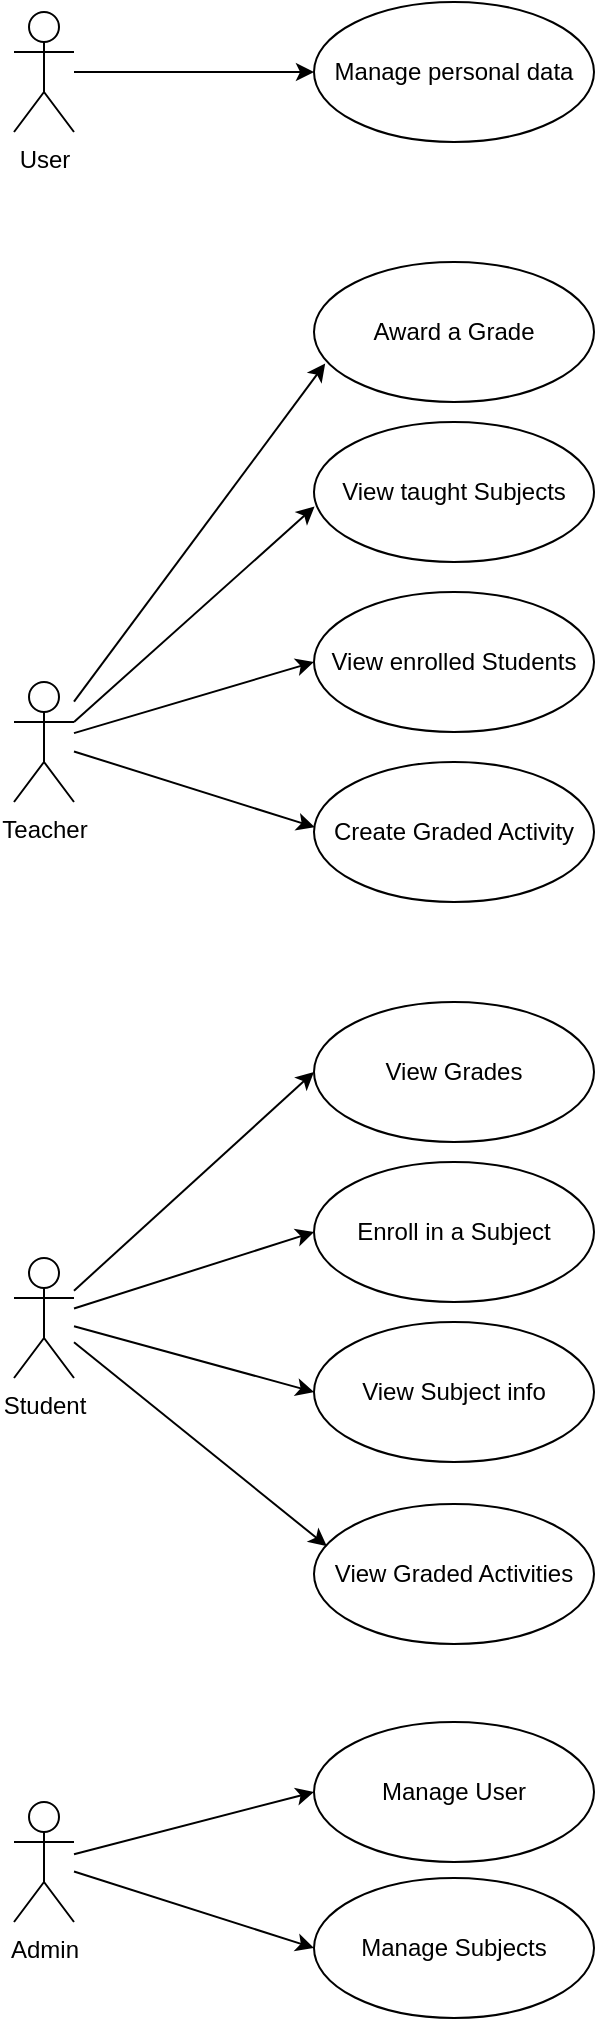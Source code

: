 <mxfile version="23.1.5" type="device">
  <diagram name="Page-1" id="RzYi44MMWYUVmuu4TUn3">
    <mxGraphModel dx="1222" dy="1194" grid="1" gridSize="10" guides="1" tooltips="1" connect="1" arrows="1" fold="1" page="1" pageScale="1" pageWidth="827" pageHeight="1169" math="0" shadow="0">
      <root>
        <mxCell id="0" />
        <mxCell id="1" parent="0" />
        <mxCell id="YBgS9LTqoRzY6ymtCF5L-3" value="Teacher" style="shape=umlActor;verticalLabelPosition=bottom;verticalAlign=top;html=1;" vertex="1" parent="1">
          <mxGeometry x="1040" y="410" width="30" height="60" as="geometry" />
        </mxCell>
        <mxCell id="YBgS9LTqoRzY6ymtCF5L-4" value="Student" style="shape=umlActor;verticalLabelPosition=bottom;verticalAlign=top;html=1;" vertex="1" parent="1">
          <mxGeometry x="1040" y="698" width="30" height="60" as="geometry" />
        </mxCell>
        <mxCell id="YBgS9LTqoRzY6ymtCF5L-5" value="Award a Grade" style="ellipse;whiteSpace=wrap;html=1;" vertex="1" parent="1">
          <mxGeometry x="1190" y="200" width="140" height="70" as="geometry" />
        </mxCell>
        <mxCell id="YBgS9LTqoRzY6ymtCF5L-6" value="Admin" style="shape=umlActor;verticalLabelPosition=bottom;verticalAlign=top;html=1;" vertex="1" parent="1">
          <mxGeometry x="1040" y="970" width="30" height="60" as="geometry" />
        </mxCell>
        <mxCell id="YBgS9LTqoRzY6ymtCF5L-11" value="" style="endArrow=classic;html=1;rounded=0;entryX=0.04;entryY=0.725;entryDx=0;entryDy=0;entryPerimeter=0;" edge="1" parent="1" source="YBgS9LTqoRzY6ymtCF5L-3" target="YBgS9LTqoRzY6ymtCF5L-5">
          <mxGeometry width="50" height="50" relative="1" as="geometry">
            <mxPoint x="1080" y="410" as="sourcePoint" />
            <mxPoint x="1220" y="370" as="targetPoint" />
          </mxGeometry>
        </mxCell>
        <mxCell id="YBgS9LTqoRzY6ymtCF5L-13" value="View Grades" style="ellipse;whiteSpace=wrap;html=1;" vertex="1" parent="1">
          <mxGeometry x="1190" y="570" width="140" height="70" as="geometry" />
        </mxCell>
        <mxCell id="YBgS9LTqoRzY6ymtCF5L-14" value="Enroll in a Subject" style="ellipse;whiteSpace=wrap;html=1;" vertex="1" parent="1">
          <mxGeometry x="1190" y="650" width="140" height="70" as="geometry" />
        </mxCell>
        <mxCell id="YBgS9LTqoRzY6ymtCF5L-15" value="Manage User" style="ellipse;whiteSpace=wrap;html=1;" vertex="1" parent="1">
          <mxGeometry x="1190" y="930" width="140" height="70" as="geometry" />
        </mxCell>
        <mxCell id="YBgS9LTqoRzY6ymtCF5L-19" value="Manage Subjects" style="ellipse;whiteSpace=wrap;html=1;" vertex="1" parent="1">
          <mxGeometry x="1190" y="1008" width="140" height="70" as="geometry" />
        </mxCell>
        <mxCell id="YBgS9LTqoRzY6ymtCF5L-20" value="View Subject info" style="ellipse;whiteSpace=wrap;html=1;" vertex="1" parent="1">
          <mxGeometry x="1190" y="730" width="140" height="70" as="geometry" />
        </mxCell>
        <mxCell id="YBgS9LTqoRzY6ymtCF5L-21" value="View taught Subjects" style="ellipse;whiteSpace=wrap;html=1;" vertex="1" parent="1">
          <mxGeometry x="1190" y="280" width="140" height="70" as="geometry" />
        </mxCell>
        <mxCell id="YBgS9LTqoRzY6ymtCF5L-22" value="View enrolled Students" style="ellipse;whiteSpace=wrap;html=1;" vertex="1" parent="1">
          <mxGeometry x="1190" y="365" width="140" height="70" as="geometry" />
        </mxCell>
        <mxCell id="YBgS9LTqoRzY6ymtCF5L-23" value="Create Graded Activity" style="ellipse;whiteSpace=wrap;html=1;" vertex="1" parent="1">
          <mxGeometry x="1190" y="450" width="140" height="70" as="geometry" />
        </mxCell>
        <mxCell id="YBgS9LTqoRzY6ymtCF5L-24" value="View Graded Activities" style="ellipse;whiteSpace=wrap;html=1;" vertex="1" parent="1">
          <mxGeometry x="1190" y="821" width="140" height="70" as="geometry" />
        </mxCell>
        <mxCell id="YBgS9LTqoRzY6ymtCF5L-25" value="" style="endArrow=classic;html=1;rounded=0;entryX=0.002;entryY=0.604;entryDx=0;entryDy=0;entryPerimeter=0;exitX=1;exitY=0.333;exitDx=0;exitDy=0;exitPerimeter=0;" edge="1" parent="1" source="YBgS9LTqoRzY6ymtCF5L-3" target="YBgS9LTqoRzY6ymtCF5L-21">
          <mxGeometry width="50" height="50" relative="1" as="geometry">
            <mxPoint x="1064" y="484.5" as="sourcePoint" />
            <mxPoint x="1190" y="315.5" as="targetPoint" />
          </mxGeometry>
        </mxCell>
        <mxCell id="YBgS9LTqoRzY6ymtCF5L-26" value="" style="endArrow=classic;html=1;rounded=0;entryX=0;entryY=0.5;entryDx=0;entryDy=0;" edge="1" parent="1" source="YBgS9LTqoRzY6ymtCF5L-3" target="YBgS9LTqoRzY6ymtCF5L-22">
          <mxGeometry width="50" height="50" relative="1" as="geometry">
            <mxPoint x="1080" y="440" as="sourcePoint" />
            <mxPoint x="1200" y="332" as="targetPoint" />
          </mxGeometry>
        </mxCell>
        <mxCell id="YBgS9LTqoRzY6ymtCF5L-27" value="" style="endArrow=classic;html=1;rounded=0;entryX=0.003;entryY=0.466;entryDx=0;entryDy=0;entryPerimeter=0;" edge="1" parent="1" source="YBgS9LTqoRzY6ymtCF5L-3" target="YBgS9LTqoRzY6ymtCF5L-23">
          <mxGeometry width="50" height="50" relative="1" as="geometry">
            <mxPoint x="1080" y="446" as="sourcePoint" />
            <mxPoint x="1200" y="410" as="targetPoint" />
          </mxGeometry>
        </mxCell>
        <mxCell id="YBgS9LTqoRzY6ymtCF5L-28" value="" style="endArrow=classic;html=1;rounded=0;entryX=0;entryY=0.5;entryDx=0;entryDy=0;" edge="1" parent="1" source="YBgS9LTqoRzY6ymtCF5L-4" target="YBgS9LTqoRzY6ymtCF5L-13">
          <mxGeometry width="50" height="50" relative="1" as="geometry">
            <mxPoint x="1080" y="455" as="sourcePoint" />
            <mxPoint x="1200" y="493" as="targetPoint" />
          </mxGeometry>
        </mxCell>
        <mxCell id="YBgS9LTqoRzY6ymtCF5L-29" value="" style="endArrow=classic;html=1;rounded=0;entryX=0;entryY=0.5;entryDx=0;entryDy=0;" edge="1" parent="1" source="YBgS9LTqoRzY6ymtCF5L-4" target="YBgS9LTqoRzY6ymtCF5L-14">
          <mxGeometry width="50" height="50" relative="1" as="geometry">
            <mxPoint x="1080" y="682" as="sourcePoint" />
            <mxPoint x="1200" y="615" as="targetPoint" />
          </mxGeometry>
        </mxCell>
        <mxCell id="YBgS9LTqoRzY6ymtCF5L-30" value="" style="endArrow=classic;html=1;rounded=0;entryX=0;entryY=0.5;entryDx=0;entryDy=0;" edge="1" parent="1" source="YBgS9LTqoRzY6ymtCF5L-4" target="YBgS9LTqoRzY6ymtCF5L-20">
          <mxGeometry width="50" height="50" relative="1" as="geometry">
            <mxPoint x="1080" y="691" as="sourcePoint" />
            <mxPoint x="1200" y="695" as="targetPoint" />
          </mxGeometry>
        </mxCell>
        <mxCell id="YBgS9LTqoRzY6ymtCF5L-31" value="" style="endArrow=classic;html=1;rounded=0;entryX=0.046;entryY=0.302;entryDx=0;entryDy=0;entryPerimeter=0;" edge="1" parent="1" source="YBgS9LTqoRzY6ymtCF5L-4" target="YBgS9LTqoRzY6ymtCF5L-24">
          <mxGeometry width="50" height="50" relative="1" as="geometry">
            <mxPoint x="1080" y="699" as="sourcePoint" />
            <mxPoint x="1200" y="775" as="targetPoint" />
          </mxGeometry>
        </mxCell>
        <mxCell id="YBgS9LTqoRzY6ymtCF5L-32" value="" style="endArrow=classic;html=1;rounded=0;entryX=0;entryY=0.5;entryDx=0;entryDy=0;" edge="1" parent="1" source="YBgS9LTqoRzY6ymtCF5L-6" target="YBgS9LTqoRzY6ymtCF5L-15">
          <mxGeometry width="50" height="50" relative="1" as="geometry">
            <mxPoint x="1080" y="700" as="sourcePoint" />
            <mxPoint x="1206" y="802" as="targetPoint" />
          </mxGeometry>
        </mxCell>
        <mxCell id="YBgS9LTqoRzY6ymtCF5L-33" value="" style="endArrow=classic;html=1;rounded=0;entryX=0;entryY=0.5;entryDx=0;entryDy=0;" edge="1" parent="1" source="YBgS9LTqoRzY6ymtCF5L-6" target="YBgS9LTqoRzY6ymtCF5L-19">
          <mxGeometry width="50" height="50" relative="1" as="geometry">
            <mxPoint x="1080" y="1006" as="sourcePoint" />
            <mxPoint x="1200" y="975" as="targetPoint" />
          </mxGeometry>
        </mxCell>
        <mxCell id="YBgS9LTqoRzY6ymtCF5L-35" value="User" style="shape=umlActor;verticalLabelPosition=bottom;verticalAlign=top;html=1;" vertex="1" parent="1">
          <mxGeometry x="1040" y="75" width="30" height="60" as="geometry" />
        </mxCell>
        <mxCell id="YBgS9LTqoRzY6ymtCF5L-36" value="Manage personal data" style="ellipse;whiteSpace=wrap;html=1;" vertex="1" parent="1">
          <mxGeometry x="1190" y="70" width="140" height="70" as="geometry" />
        </mxCell>
        <mxCell id="YBgS9LTqoRzY6ymtCF5L-37" value="" style="endArrow=classic;html=1;rounded=0;entryX=0;entryY=0.5;entryDx=0;entryDy=0;" edge="1" parent="1" source="YBgS9LTqoRzY6ymtCF5L-35" target="YBgS9LTqoRzY6ymtCF5L-36">
          <mxGeometry width="50" height="50" relative="1" as="geometry">
            <mxPoint x="1080" y="465" as="sourcePoint" />
            <mxPoint x="1206" y="296" as="targetPoint" />
          </mxGeometry>
        </mxCell>
      </root>
    </mxGraphModel>
  </diagram>
</mxfile>
